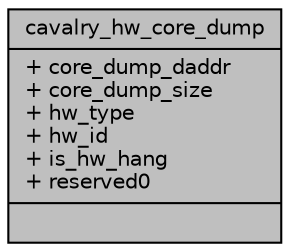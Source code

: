digraph "cavalry_hw_core_dump"
{
 // INTERACTIVE_SVG=YES
 // LATEX_PDF_SIZE
  bgcolor="transparent";
  edge [fontname="Helvetica",fontsize="10",labelfontname="Helvetica",labelfontsize="10"];
  node [fontname="Helvetica",fontsize="10",shape=record];
  Node1 [label="{cavalry_hw_core_dump\n|+ core_dump_daddr\l+ core_dump_size\l+ hw_type\l+ hw_id\l+ is_hw_hang\l+ reserved0\l|}",height=0.2,width=0.4,color="black", fillcolor="grey75", style="filled", fontcolor="black",tooltip=" "];
}
